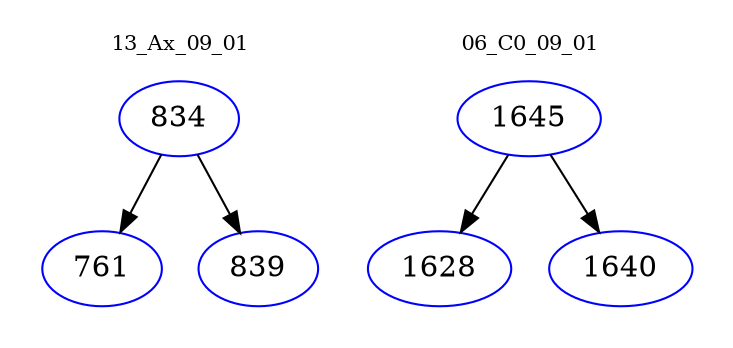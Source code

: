 digraph{
subgraph cluster_0 {
color = white
label = "13_Ax_09_01";
fontsize=10;
T0_834 [label="834", color="blue"]
T0_834 -> T0_761 [color="black"]
T0_761 [label="761", color="blue"]
T0_834 -> T0_839 [color="black"]
T0_839 [label="839", color="blue"]
}
subgraph cluster_1 {
color = white
label = "06_C0_09_01";
fontsize=10;
T1_1645 [label="1645", color="blue"]
T1_1645 -> T1_1628 [color="black"]
T1_1628 [label="1628", color="blue"]
T1_1645 -> T1_1640 [color="black"]
T1_1640 [label="1640", color="blue"]
}
}
